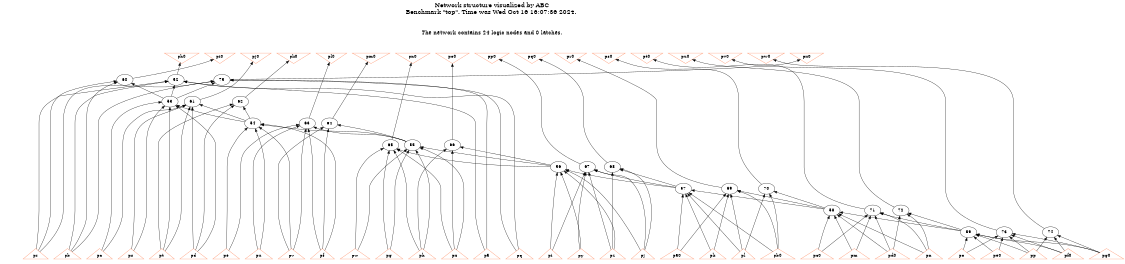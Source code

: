 # Network structure generated by ABC

digraph network {
size = "7.5,10";
center = true;
edge [dir = back];

{
  node [shape = plaintext];
  edge [style = invis];
  LevelTitle1 [label=""];
  LevelTitle2 [label=""];
  Level9 [label = ""];
  Level8 [label = ""];
  Level7 [label = ""];
  Level6 [label = ""];
  Level5 [label = ""];
  Level4 [label = ""];
  Level3 [label = ""];
  Level2 [label = ""];
  Level1 [label = ""];
  Level0 [label = ""];
  LevelTitle1 ->  LevelTitle2 ->  Level9 ->  Level8 ->  Level7 ->  Level6 ->  Level5 ->  Level4 ->  Level3 ->  Level2 ->  Level1 ->  Level0;
}

{
  rank = same;
  LevelTitle1;
  title1 [shape=plaintext,
          fontsize=20,
          fontname = "Times-Roman",
          label="Network structure visualized by ABC\nBenchmark \"top\". Time was Wed Oct 16 16:07:36 2024. "
         ];
}

{
  rank = same;
  LevelTitle2;
  title2 [shape=plaintext,
          fontsize=18,
          fontname = "Times-Roman",
          label="The network contains 24 logic nodes and 0 latches.\n"
         ];
}

{
  rank = same;
  Level9;
  Node34 [label = "ph0", shape = invtriangle, color = coral, fillcolor = coral];
  Node35 [label = "pi0", shape = invtriangle, color = coral, fillcolor = coral];
  Node36 [label = "pj0", shape = invtriangle, color = coral, fillcolor = coral];
  Node37 [label = "pk0", shape = invtriangle, color = coral, fillcolor = coral];
  Node38 [label = "pl0", shape = invtriangle, color = coral, fillcolor = coral];
  Node39 [label = "pm0", shape = invtriangle, color = coral, fillcolor = coral];
  Node40 [label = "pn0", shape = invtriangle, color = coral, fillcolor = coral];
  Node41 [label = "po0", shape = invtriangle, color = coral, fillcolor = coral];
  Node42 [label = "pp0", shape = invtriangle, color = coral, fillcolor = coral];
  Node43 [label = "pq0", shape = invtriangle, color = coral, fillcolor = coral];
  Node44 [label = "pr0", shape = invtriangle, color = coral, fillcolor = coral];
  Node45 [label = "ps0", shape = invtriangle, color = coral, fillcolor = coral];
  Node46 [label = "pt0", shape = invtriangle, color = coral, fillcolor = coral];
  Node47 [label = "pu0", shape = invtriangle, color = coral, fillcolor = coral];
  Node48 [label = "pv0", shape = invtriangle, color = coral, fillcolor = coral];
  Node49 [label = "pw0", shape = invtriangle, color = coral, fillcolor = coral];
  Node50 [label = "px0", shape = invtriangle, color = coral, fillcolor = coral];
}

{
  rank = same;
  Level8;
  Node52 [label = "52\n", shape = ellipse];
  Node60 [label = "60\n", shape = ellipse];
  Node75 [label = "75\n", shape = ellipse];
}

{
  rank = same;
  Level7;
  Node53 [label = "53\n", shape = ellipse];
  Node61 [label = "61\n", shape = ellipse];
  Node62 [label = "62\n", shape = ellipse];
}

{
  rank = same;
  Level6;
  Node54 [label = "54\n", shape = ellipse];
  Node63 [label = "63\n", shape = ellipse];
  Node64 [label = "64\n", shape = ellipse];
}

{
  rank = same;
  Level5;
  Node55 [label = "55\n", shape = ellipse];
  Node65 [label = "65\n", shape = ellipse];
  Node66 [label = "66\n", shape = ellipse];
}

{
  rank = same;
  Level4;
  Node56 [label = "56\n", shape = ellipse];
  Node67 [label = "67\n", shape = ellipse];
  Node68 [label = "68\n", shape = ellipse];
}

{
  rank = same;
  Level3;
  Node57 [label = "57\n", shape = ellipse];
  Node69 [label = "69\n", shape = ellipse];
  Node70 [label = "70\n", shape = ellipse];
}

{
  rank = same;
  Level2;
  Node58 [label = "58\n", shape = ellipse];
  Node71 [label = "71\n", shape = ellipse];
  Node72 [label = "72\n", shape = ellipse];
}

{
  rank = same;
  Level1;
  Node59 [label = "59\n", shape = ellipse];
  Node73 [label = "73\n", shape = ellipse];
  Node74 [label = "74\n", shape = ellipse];
}

{
  rank = same;
  Level0;
  Node1 [label = "pp", shape = triangle, color = coral, fillcolor = coral];
  Node2 [label = "pa0", shape = triangle, color = coral, fillcolor = coral];
  Node3 [label = "pq", shape = triangle, color = coral, fillcolor = coral];
  Node4 [label = "pb0", shape = triangle, color = coral, fillcolor = coral];
  Node5 [label = "pr", shape = triangle, color = coral, fillcolor = coral];
  Node6 [label = "pc0", shape = triangle, color = coral, fillcolor = coral];
  Node7 [label = "ps", shape = triangle, color = coral, fillcolor = coral];
  Node8 [label = "pd0", shape = triangle, color = coral, fillcolor = coral];
  Node9 [label = "pt", shape = triangle, color = coral, fillcolor = coral];
  Node10 [label = "pe0", shape = triangle, color = coral, fillcolor = coral];
  Node11 [label = "pu", shape = triangle, color = coral, fillcolor = coral];
  Node12 [label = "pf0", shape = triangle, color = coral, fillcolor = coral];
  Node13 [label = "pv", shape = triangle, color = coral, fillcolor = coral];
  Node14 [label = "pg0", shape = triangle, color = coral, fillcolor = coral];
  Node15 [label = "pw", shape = triangle, color = coral, fillcolor = coral];
  Node16 [label = "px", shape = triangle, color = coral, fillcolor = coral];
  Node17 [label = "py", shape = triangle, color = coral, fillcolor = coral];
  Node18 [label = "pz", shape = triangle, color = coral, fillcolor = coral];
  Node19 [label = "pa", shape = triangle, color = coral, fillcolor = coral];
  Node20 [label = "pb", shape = triangle, color = coral, fillcolor = coral];
  Node21 [label = "pc", shape = triangle, color = coral, fillcolor = coral];
  Node22 [label = "pd", shape = triangle, color = coral, fillcolor = coral];
  Node23 [label = "pe", shape = triangle, color = coral, fillcolor = coral];
  Node24 [label = "pf", shape = triangle, color = coral, fillcolor = coral];
  Node25 [label = "pg", shape = triangle, color = coral, fillcolor = coral];
  Node26 [label = "ph", shape = triangle, color = coral, fillcolor = coral];
  Node27 [label = "pi", shape = triangle, color = coral, fillcolor = coral];
  Node28 [label = "pj", shape = triangle, color = coral, fillcolor = coral];
  Node29 [label = "pk", shape = triangle, color = coral, fillcolor = coral];
  Node30 [label = "pl", shape = triangle, color = coral, fillcolor = coral];
  Node31 [label = "pm", shape = triangle, color = coral, fillcolor = coral];
  Node32 [label = "pn", shape = triangle, color = coral, fillcolor = coral];
  Node33 [label = "po", shape = triangle, color = coral, fillcolor = coral];
}

title1 -> title2 [style = invis];
title2 -> Node34 [style = invis];
title2 -> Node35 [style = invis];
title2 -> Node36 [style = invis];
title2 -> Node37 [style = invis];
title2 -> Node38 [style = invis];
title2 -> Node39 [style = invis];
title2 -> Node40 [style = invis];
title2 -> Node41 [style = invis];
title2 -> Node42 [style = invis];
title2 -> Node43 [style = invis];
title2 -> Node44 [style = invis];
title2 -> Node45 [style = invis];
title2 -> Node46 [style = invis];
title2 -> Node47 [style = invis];
title2 -> Node48 [style = invis];
title2 -> Node49 [style = invis];
title2 -> Node50 [style = invis];
Node34 -> Node35 [style = invis];
Node35 -> Node36 [style = invis];
Node36 -> Node37 [style = invis];
Node37 -> Node38 [style = invis];
Node38 -> Node39 [style = invis];
Node39 -> Node40 [style = invis];
Node40 -> Node41 [style = invis];
Node41 -> Node42 [style = invis];
Node42 -> Node43 [style = invis];
Node43 -> Node44 [style = invis];
Node44 -> Node45 [style = invis];
Node45 -> Node46 [style = invis];
Node46 -> Node47 [style = invis];
Node47 -> Node48 [style = invis];
Node48 -> Node49 [style = invis];
Node49 -> Node50 [style = invis];
Node34 -> Node52 [style = solid];
Node35 -> Node60 [style = solid];
Node36 -> Node61 [style = solid];
Node37 -> Node62 [style = solid];
Node38 -> Node63 [style = solid];
Node39 -> Node64 [style = solid];
Node40 -> Node65 [style = solid];
Node41 -> Node66 [style = solid];
Node42 -> Node67 [style = solid];
Node43 -> Node68 [style = solid];
Node44 -> Node69 [style = solid];
Node45 -> Node70 [style = solid];
Node46 -> Node71 [style = solid];
Node47 -> Node72 [style = solid];
Node48 -> Node73 [style = solid];
Node49 -> Node74 [style = solid];
Node50 -> Node75 [style = solid];
Node52 -> Node53 [style = solid];
Node52 -> Node3 [style = solid];
Node52 -> Node5 [style = solid];
Node52 -> Node19 [style = solid];
Node52 -> Node20 [style = solid];
Node53 -> Node54 [style = solid];
Node53 -> Node7 [style = solid];
Node53 -> Node9 [style = solid];
Node53 -> Node21 [style = solid];
Node53 -> Node22 [style = solid];
Node54 -> Node55 [style = solid];
Node54 -> Node11 [style = solid];
Node54 -> Node13 [style = solid];
Node54 -> Node23 [style = solid];
Node54 -> Node24 [style = solid];
Node55 -> Node56 [style = solid];
Node55 -> Node15 [style = solid];
Node55 -> Node16 [style = solid];
Node55 -> Node25 [style = solid];
Node55 -> Node26 [style = solid];
Node56 -> Node57 [style = solid];
Node56 -> Node17 [style = solid];
Node56 -> Node18 [style = solid];
Node56 -> Node27 [style = solid];
Node56 -> Node28 [style = solid];
Node57 -> Node58 [style = solid];
Node57 -> Node2 [style = solid];
Node57 -> Node4 [style = solid];
Node57 -> Node29 [style = solid];
Node57 -> Node30 [style = solid];
Node58 -> Node59 [style = solid];
Node58 -> Node6 [style = solid];
Node58 -> Node8 [style = solid];
Node58 -> Node31 [style = solid];
Node58 -> Node32 [style = solid];
Node59 -> Node1 [style = solid];
Node59 -> Node10 [style = solid];
Node59 -> Node12 [style = solid];
Node59 -> Node14 [style = solid];
Node59 -> Node33 [style = solid];
Node60 -> Node53 [style = solid];
Node60 -> Node5 [style = solid];
Node60 -> Node20 [style = solid];
Node61 -> Node54 [style = solid];
Node61 -> Node7 [style = solid];
Node61 -> Node9 [style = solid];
Node61 -> Node21 [style = solid];
Node61 -> Node22 [style = solid];
Node62 -> Node54 [style = solid];
Node62 -> Node9 [style = solid];
Node62 -> Node22 [style = solid];
Node63 -> Node55 [style = solid];
Node63 -> Node11 [style = solid];
Node63 -> Node13 [style = solid];
Node63 -> Node23 [style = solid];
Node63 -> Node24 [style = solid];
Node64 -> Node55 [style = solid];
Node64 -> Node13 [style = solid];
Node64 -> Node24 [style = solid];
Node65 -> Node56 [style = solid];
Node65 -> Node15 [style = solid];
Node65 -> Node16 [style = solid];
Node65 -> Node25 [style = solid];
Node65 -> Node26 [style = solid];
Node66 -> Node56 [style = solid];
Node66 -> Node16 [style = solid];
Node66 -> Node26 [style = solid];
Node67 -> Node57 [style = solid];
Node67 -> Node17 [style = solid];
Node67 -> Node18 [style = solid];
Node67 -> Node27 [style = solid];
Node67 -> Node28 [style = solid];
Node68 -> Node57 [style = solid];
Node68 -> Node18 [style = solid];
Node68 -> Node28 [style = solid];
Node69 -> Node58 [style = solid];
Node69 -> Node2 [style = solid];
Node69 -> Node4 [style = solid];
Node69 -> Node29 [style = solid];
Node69 -> Node30 [style = solid];
Node70 -> Node58 [style = solid];
Node70 -> Node4 [style = solid];
Node70 -> Node30 [style = solid];
Node71 -> Node59 [style = solid];
Node71 -> Node6 [style = solid];
Node71 -> Node8 [style = solid];
Node71 -> Node31 [style = solid];
Node71 -> Node32 [style = solid];
Node72 -> Node59 [style = solid];
Node72 -> Node8 [style = solid];
Node72 -> Node32 [style = solid];
Node73 -> Node1 [style = solid];
Node73 -> Node10 [style = solid];
Node73 -> Node12 [style = solid];
Node73 -> Node14 [style = solid];
Node73 -> Node33 [style = solid];
Node74 -> Node1 [style = solid];
Node74 -> Node12 [style = solid];
Node74 -> Node14 [style = solid];
Node75 -> Node53 [style = solid];
Node75 -> Node3 [style = solid];
Node75 -> Node5 [style = solid];
Node75 -> Node19 [style = solid];
Node75 -> Node20 [style = solid];
}


